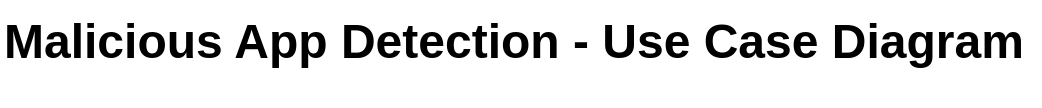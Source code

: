 <mxfile version="26.1.1" pages="5">
  <diagram name="Use Case Diagram" id="hVExkcf4Vkz1QjJMH6cH">
    <mxGraphModel dx="1434" dy="844" grid="1" gridSize="10" guides="1" tooltips="1" connect="1" arrows="1" fold="1" page="1" pageScale="1" pageWidth="827" pageHeight="1169" math="0" shadow="0">
      <root>
        <mxCell id="0" />
        <mxCell id="1" parent="0" />
        <mxCell id="HRcpkGg4Ry8d0KeRRd6A-1" value="&lt;h1 style=&quot;margin-top: 0px;&quot;&gt;Malicious App Detection - Use Case Diagram&lt;/h1&gt;" style="text;html=1;whiteSpace=wrap;overflow=hidden;rounded=0;" vertex="1" parent="1">
          <mxGeometry x="154" y="80" width="520" height="50" as="geometry" />
        </mxCell>
      </root>
    </mxGraphModel>
  </diagram>
  <diagram id="ShS0UmXk0am1m9uo6aZS" name="Class Diagram">
    <mxGraphModel dx="1434" dy="844" grid="1" gridSize="10" guides="1" tooltips="1" connect="1" arrows="1" fold="1" page="1" pageScale="1" pageWidth="827" pageHeight="1169" math="0" shadow="0">
      <root>
        <mxCell id="0" />
        <mxCell id="1" parent="0" />
        <mxCell id="BQul4El9QRwRkUD48RWr-1" value="&lt;h1 style=&quot;margin-top: 0px;&quot;&gt;Malicious App Detection - Class Diagram&lt;/h1&gt;" style="text;html=1;whiteSpace=wrap;overflow=hidden;rounded=0;" vertex="1" parent="1">
          <mxGeometry x="154" y="80" width="520" height="50" as="geometry" />
        </mxCell>
      </root>
    </mxGraphModel>
  </diagram>
  <diagram id="v2oY74UooPyCgpmN0WGc" name="Sequence Diagram">
    <mxGraphModel dx="1434" dy="844" grid="1" gridSize="10" guides="1" tooltips="1" connect="1" arrows="1" fold="1" page="1" pageScale="1" pageWidth="827" pageHeight="1169" math="0" shadow="0">
      <root>
        <mxCell id="0" />
        <mxCell id="1" parent="0" />
        <mxCell id="sRM7PP-nplUcgEMGBKsQ-1" value="&lt;h1 style=&quot;margin-top: 0px;&quot;&gt;Malicious App Detection - Sequence Diagram&lt;/h1&gt;" style="text;html=1;whiteSpace=wrap;overflow=hidden;rounded=0;" vertex="1" parent="1">
          <mxGeometry x="154" y="80" width="520" height="50" as="geometry" />
        </mxCell>
      </root>
    </mxGraphModel>
  </diagram>
  <diagram id="YzsMI2K5WCxUGa6Fn0sw" name="Activity Diagram">
    <mxGraphModel dx="1434" dy="844" grid="1" gridSize="10" guides="1" tooltips="1" connect="1" arrows="1" fold="1" page="1" pageScale="1" pageWidth="827" pageHeight="1169" math="0" shadow="0">
      <root>
        <mxCell id="0" />
        <mxCell id="1" parent="0" />
        <mxCell id="9ijEPHz7XOBrspYwM7jB-1" value="&lt;h1 style=&quot;margin-top: 0px;&quot;&gt;Malicious App Detection - Activity Diagram&lt;/h1&gt;" style="text;html=1;whiteSpace=wrap;overflow=hidden;rounded=0;" vertex="1" parent="1">
          <mxGeometry x="154" y="80" width="520" height="50" as="geometry" />
        </mxCell>
      </root>
    </mxGraphModel>
  </diagram>
  <diagram id="Kz2XrreIqxnxg_VYqPa1" name="Deployment Diagram">
    <mxGraphModel dx="1434" dy="844" grid="1" gridSize="10" guides="1" tooltips="1" connect="1" arrows="1" fold="1" page="1" pageScale="1" pageWidth="827" pageHeight="1169" math="0" shadow="0">
      <root>
        <mxCell id="0" />
        <mxCell id="1" parent="0" />
        <mxCell id="0cuhAExMsP7iwEYyEOCI-1" value="&lt;h1 style=&quot;margin-top: 0px;&quot;&gt;Malicious App Detection - Deployment Diagram&lt;/h1&gt;" style="text;html=1;whiteSpace=wrap;overflow=hidden;rounded=0;" vertex="1" parent="1">
          <mxGeometry x="141" y="80" width="546" height="50" as="geometry" />
        </mxCell>
      </root>
    </mxGraphModel>
  </diagram>
</mxfile>
